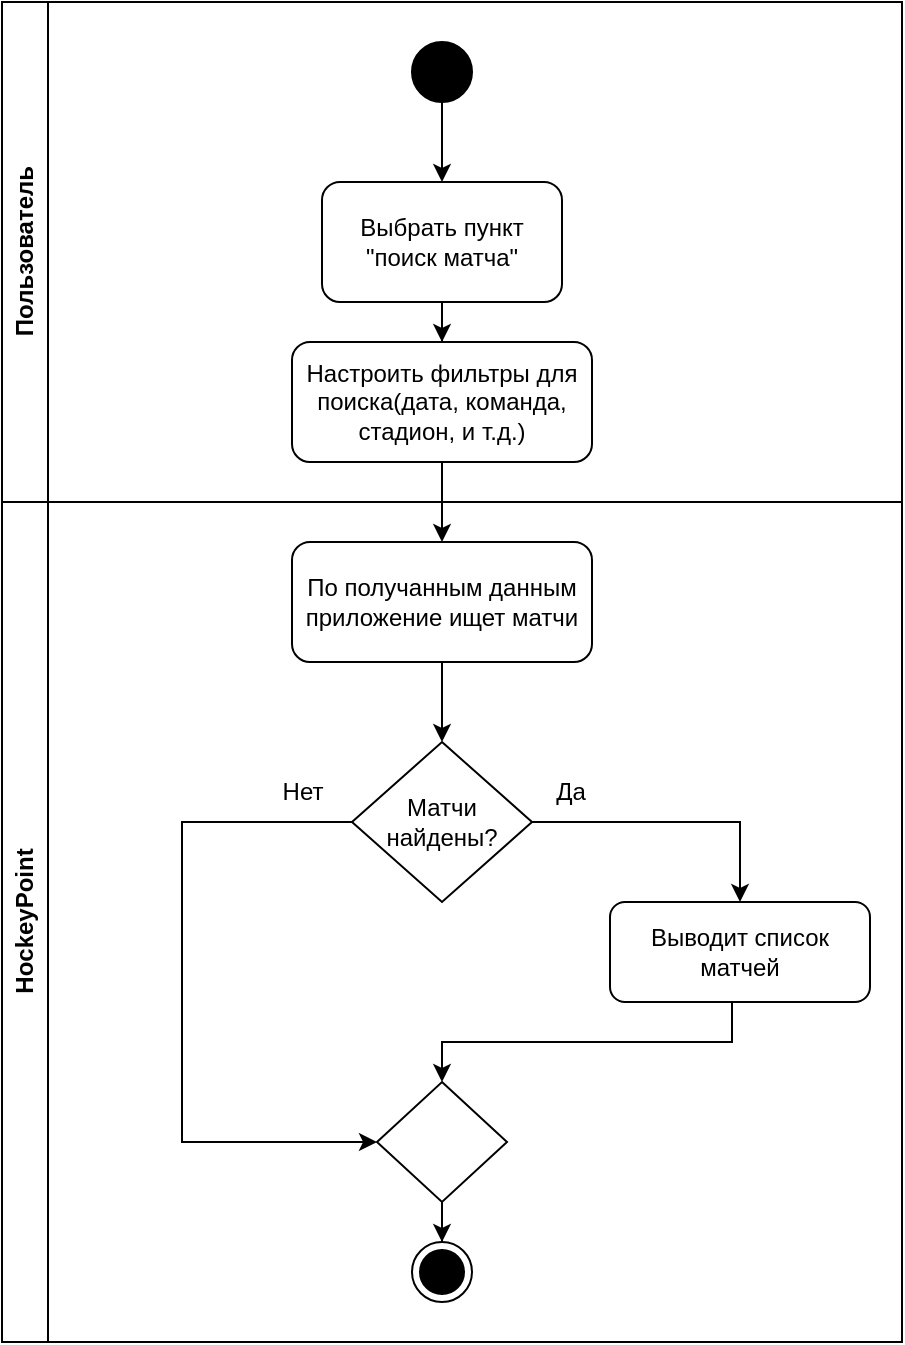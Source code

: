 <mxfile version="22.1.11" type="device">
  <diagram name="Page-1" id="rHqiWOhmaw8bvzcRMqz3">
    <mxGraphModel dx="582" dy="302" grid="1" gridSize="10" guides="1" tooltips="1" connect="1" arrows="1" fold="1" page="1" pageScale="1" pageWidth="827" pageHeight="1169" math="0" shadow="0">
      <root>
        <mxCell id="0" />
        <mxCell id="1" parent="0" />
        <mxCell id="n0WK65U6Vosh32xMABdK-5" style="edgeStyle=orthogonalEdgeStyle;rounded=0;orthogonalLoop=1;jettySize=auto;html=1;" edge="1" parent="1" source="n0WK65U6Vosh32xMABdK-1" target="n0WK65U6Vosh32xMABdK-3">
          <mxGeometry relative="1" as="geometry" />
        </mxCell>
        <mxCell id="n0WK65U6Vosh32xMABdK-1" value="" style="ellipse;fillColor=strokeColor;html=1;" vertex="1" parent="1">
          <mxGeometry x="355" y="70" width="30" height="30" as="geometry" />
        </mxCell>
        <mxCell id="n0WK65U6Vosh32xMABdK-6" value="" style="edgeStyle=orthogonalEdgeStyle;rounded=0;orthogonalLoop=1;jettySize=auto;html=1;" edge="1" parent="1" source="n0WK65U6Vosh32xMABdK-3" target="n0WK65U6Vosh32xMABdK-4">
          <mxGeometry relative="1" as="geometry" />
        </mxCell>
        <mxCell id="n0WK65U6Vosh32xMABdK-3" value="Выбрать пункт&lt;br&gt;&quot;поиск матча&quot;" style="rounded=1;whiteSpace=wrap;html=1;" vertex="1" parent="1">
          <mxGeometry x="310" y="140" width="120" height="60" as="geometry" />
        </mxCell>
        <mxCell id="n0WK65U6Vosh32xMABdK-10" value="" style="edgeStyle=orthogonalEdgeStyle;rounded=0;orthogonalLoop=1;jettySize=auto;html=1;" edge="1" parent="1" source="n0WK65U6Vosh32xMABdK-4" target="n0WK65U6Vosh32xMABdK-9">
          <mxGeometry relative="1" as="geometry" />
        </mxCell>
        <mxCell id="n0WK65U6Vosh32xMABdK-7" value="Пользователь" style="swimlane;horizontal=0;whiteSpace=wrap;html=1;" vertex="1" parent="1">
          <mxGeometry x="150" y="50" width="450" height="250" as="geometry" />
        </mxCell>
        <mxCell id="n0WK65U6Vosh32xMABdK-4" value="Настроить фильтры для поиска(дата, команда, стадион, и т.д.)" style="rounded=1;whiteSpace=wrap;html=1;" vertex="1" parent="n0WK65U6Vosh32xMABdK-7">
          <mxGeometry x="145" y="170" width="150" height="60" as="geometry" />
        </mxCell>
        <mxCell id="n0WK65U6Vosh32xMABdK-8" value="HockeyPoint" style="swimlane;horizontal=0;whiteSpace=wrap;html=1;" vertex="1" parent="1">
          <mxGeometry x="150" y="300" width="450" height="420" as="geometry" />
        </mxCell>
        <mxCell id="n0WK65U6Vosh32xMABdK-13" value="" style="edgeStyle=orthogonalEdgeStyle;rounded=0;orthogonalLoop=1;jettySize=auto;html=1;" edge="1" parent="n0WK65U6Vosh32xMABdK-8" source="n0WK65U6Vosh32xMABdK-9" target="n0WK65U6Vosh32xMABdK-12">
          <mxGeometry relative="1" as="geometry" />
        </mxCell>
        <mxCell id="n0WK65U6Vosh32xMABdK-9" value="По получанным данным приложение ищет матчи" style="rounded=1;whiteSpace=wrap;html=1;" vertex="1" parent="n0WK65U6Vosh32xMABdK-8">
          <mxGeometry x="145" y="20" width="150" height="60" as="geometry" />
        </mxCell>
        <mxCell id="n0WK65U6Vosh32xMABdK-2" value="" style="ellipse;html=1;shape=endState;fillColor=strokeColor;" vertex="1" parent="n0WK65U6Vosh32xMABdK-8">
          <mxGeometry x="205" y="370" width="30" height="30" as="geometry" />
        </mxCell>
        <mxCell id="n0WK65U6Vosh32xMABdK-19" style="edgeStyle=orthogonalEdgeStyle;rounded=0;orthogonalLoop=1;jettySize=auto;html=1;entryX=0;entryY=0.5;entryDx=0;entryDy=0;" edge="1" parent="n0WK65U6Vosh32xMABdK-8" source="n0WK65U6Vosh32xMABdK-12" target="n0WK65U6Vosh32xMABdK-15">
          <mxGeometry relative="1" as="geometry">
            <Array as="points">
              <mxPoint x="90" y="160" />
              <mxPoint x="90" y="320" />
            </Array>
          </mxGeometry>
        </mxCell>
        <mxCell id="n0WK65U6Vosh32xMABdK-24" style="edgeStyle=orthogonalEdgeStyle;rounded=0;orthogonalLoop=1;jettySize=auto;html=1;exitX=1;exitY=0.5;exitDx=0;exitDy=0;entryX=0.5;entryY=0;entryDx=0;entryDy=0;" edge="1" parent="n0WK65U6Vosh32xMABdK-8" source="n0WK65U6Vosh32xMABdK-12" target="n0WK65U6Vosh32xMABdK-17">
          <mxGeometry relative="1" as="geometry" />
        </mxCell>
        <mxCell id="n0WK65U6Vosh32xMABdK-12" value="Матчи найдены?" style="rhombus;whiteSpace=wrap;html=1;" vertex="1" parent="n0WK65U6Vosh32xMABdK-8">
          <mxGeometry x="175" y="120" width="90" height="80" as="geometry" />
        </mxCell>
        <mxCell id="n0WK65U6Vosh32xMABdK-21" value="" style="edgeStyle=orthogonalEdgeStyle;rounded=0;orthogonalLoop=1;jettySize=auto;html=1;" edge="1" parent="n0WK65U6Vosh32xMABdK-8" source="n0WK65U6Vosh32xMABdK-15" target="n0WK65U6Vosh32xMABdK-2">
          <mxGeometry relative="1" as="geometry" />
        </mxCell>
        <mxCell id="n0WK65U6Vosh32xMABdK-15" value="" style="rhombus;whiteSpace=wrap;html=1;" vertex="1" parent="n0WK65U6Vosh32xMABdK-8">
          <mxGeometry x="187.5" y="290" width="65" height="60" as="geometry" />
        </mxCell>
        <mxCell id="n0WK65U6Vosh32xMABdK-20" style="edgeStyle=orthogonalEdgeStyle;rounded=0;orthogonalLoop=1;jettySize=auto;html=1;entryX=0.5;entryY=0;entryDx=0;entryDy=0;" edge="1" parent="n0WK65U6Vosh32xMABdK-8" source="n0WK65U6Vosh32xMABdK-17" target="n0WK65U6Vosh32xMABdK-15">
          <mxGeometry relative="1" as="geometry">
            <Array as="points">
              <mxPoint x="365" y="270" />
              <mxPoint x="220" y="270" />
            </Array>
          </mxGeometry>
        </mxCell>
        <mxCell id="n0WK65U6Vosh32xMABdK-17" value="Выводит список матчей" style="rounded=1;whiteSpace=wrap;html=1;" vertex="1" parent="n0WK65U6Vosh32xMABdK-8">
          <mxGeometry x="304" y="200" width="130" height="50" as="geometry" />
        </mxCell>
        <mxCell id="n0WK65U6Vosh32xMABdK-23" value="Нет" style="text;html=1;align=center;verticalAlign=middle;resizable=0;points=[];autosize=1;strokeColor=none;fillColor=none;" vertex="1" parent="n0WK65U6Vosh32xMABdK-8">
          <mxGeometry x="130" y="130" width="40" height="30" as="geometry" />
        </mxCell>
        <mxCell id="n0WK65U6Vosh32xMABdK-22" value="Да" style="text;html=1;align=center;verticalAlign=middle;resizable=0;points=[];autosize=1;strokeColor=none;fillColor=none;" vertex="1" parent="n0WK65U6Vosh32xMABdK-8">
          <mxGeometry x="264" y="130" width="40" height="30" as="geometry" />
        </mxCell>
      </root>
    </mxGraphModel>
  </diagram>
</mxfile>
